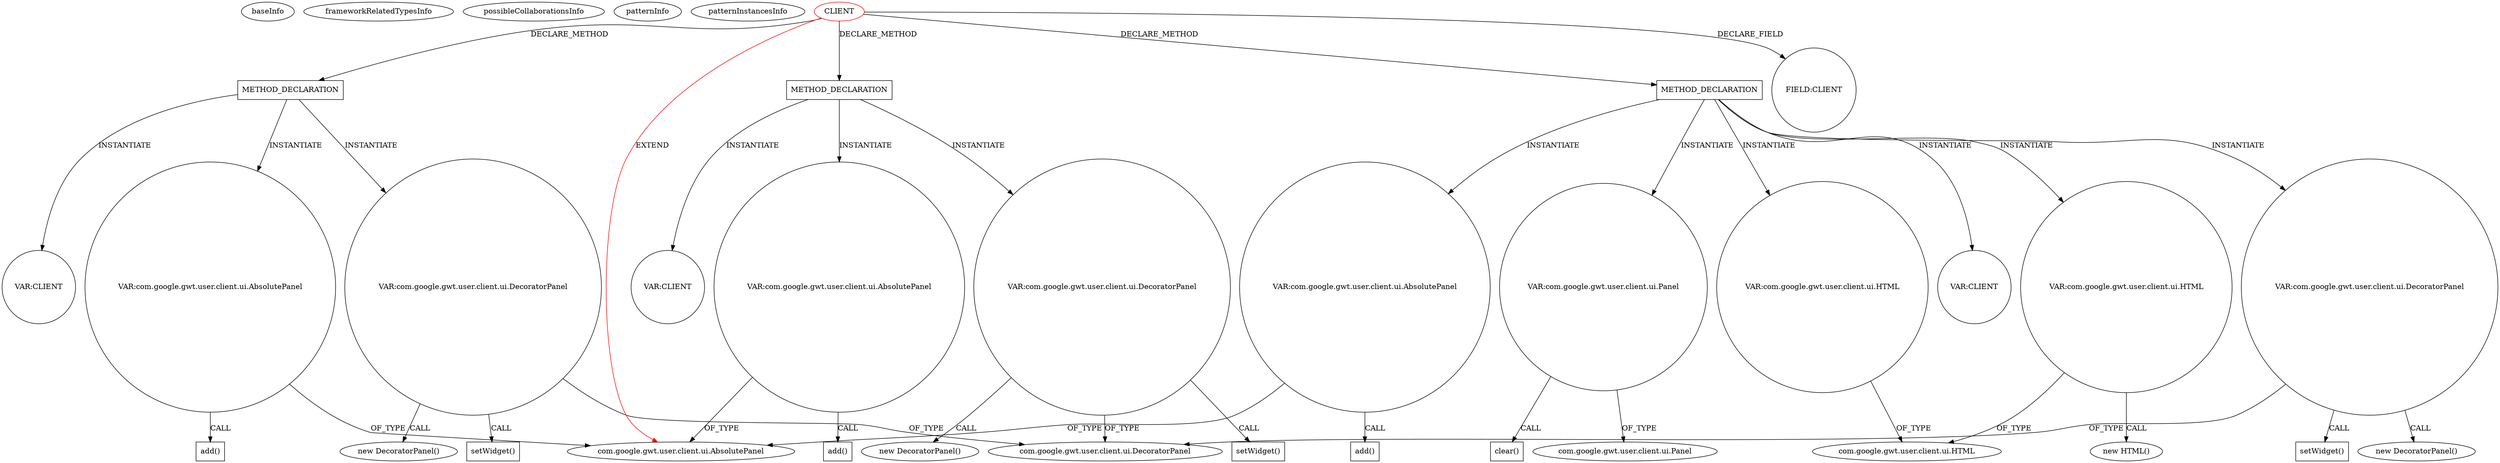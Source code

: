 digraph {
baseInfo[graphId=1017,category="pattern",isAnonymous=false,possibleRelation=false]
frameworkRelatedTypesInfo[0="com.google.gwt.user.client.ui.AbsolutePanel"]
possibleCollaborationsInfo[]
patternInfo[frequency=2.0,patternRootClient=0]
patternInstancesInfo[0="MainMain-ChatCafeine~/MainMain-ChatCafeine/ChatCafeine-master/ChatCafeine/src/sources/client/vue/profil/ProfilPanel.java~ProfilPanel~278",1="MainMain-ChatCafeine~/MainMain-ChatCafeine/ChatCafeine-master/ChatCafeine/src/sources/client/vue/coffeeRoom/CoffeeRoomPanel.java~CoffeeRoomPanel~230"]
298[label="new DecoratorPanel()",vertexType="CONSTRUCTOR_CALL",isFrameworkType=false]
299[label="VAR:com.google.gwt.user.client.ui.DecoratorPanel",vertexType="VARIABLE_EXPRESION",isFrameworkType=false,shape=circle]
302[label="setWidget()",vertexType="INSIDE_CALL",isFrameworkType=false,shape=box]
288[label="METHOD_DECLARATION",vertexType="CLIENT_METHOD_DECLARATION",isFrameworkType=false,shape=box]
0[label="CLIENT",vertexType="ROOT_CLIENT_CLASS_DECLARATION",isFrameworkType=false,color=red]
1[label="com.google.gwt.user.client.ui.AbsolutePanel",vertexType="FRAMEWORK_CLASS_TYPE",isFrameworkType=false]
309[label="VAR:CLIENT",vertexType="VARIABLE_EXPRESION",isFrameworkType=false,shape=circle]
2[label="FIELD:CLIENT",vertexType="FIELD_DECLARATION",isFrameworkType=false,shape=circle]
26[label="VAR:com.google.gwt.user.client.ui.AbsolutePanel",vertexType="VARIABLE_EXPRESION",isFrameworkType=false,shape=circle]
27[label="add()",vertexType="INSIDE_CALL",isFrameworkType=false,shape=box]
303[label="VAR:com.google.gwt.user.client.ui.AbsolutePanel",vertexType="VARIABLE_EXPRESION",isFrameworkType=false,shape=circle]
304[label="add()",vertexType="INSIDE_CALL",isFrameworkType=false,shape=box]
42[label="VAR:com.google.gwt.user.client.ui.AbsolutePanel",vertexType="VARIABLE_EXPRESION",isFrameworkType=false,shape=circle]
43[label="add()",vertexType="INSIDE_CALL",isFrameworkType=false,shape=box]
20[label="com.google.gwt.user.client.ui.DecoratorPanel",vertexType="FRAMEWORK_CLASS_TYPE",isFrameworkType=false]
19[label="VAR:com.google.gwt.user.client.ui.DecoratorPanel",vertexType="VARIABLE_EXPRESION",isFrameworkType=false,shape=circle]
22[label="setWidget()",vertexType="INSIDE_CALL",isFrameworkType=false,shape=box]
18[label="new DecoratorPanel()",vertexType="CONSTRUCTOR_CALL",isFrameworkType=false]
29[label="METHOD_DECLARATION",vertexType="CLIENT_METHOD_DECLARATION",isFrameworkType=false,shape=box]
38[label="VAR:com.google.gwt.user.client.ui.DecoratorPanel",vertexType="VARIABLE_EXPRESION",isFrameworkType=false,shape=circle]
41[label="setWidget()",vertexType="INSIDE_CALL",isFrameworkType=false,shape=box]
48[label="VAR:CLIENT",vertexType="VARIABLE_EXPRESION",isFrameworkType=false,shape=circle]
37[label="new DecoratorPanel()",vertexType="CONSTRUCTOR_CALL",isFrameworkType=false]
158[label="VAR:com.google.gwt.user.client.ui.Panel",vertexType="VARIABLE_EXPRESION",isFrameworkType=false,shape=circle]
160[label="com.google.gwt.user.client.ui.Panel",vertexType="FRAMEWORK_CLASS_TYPE",isFrameworkType=false]
17[label="METHOD_DECLARATION",vertexType="CLIENT_METHOD_DECLARATION",isFrameworkType=false,shape=box]
24[label="VAR:CLIENT",vertexType="VARIABLE_EXPRESION",isFrameworkType=false,shape=circle]
159[label="clear()",vertexType="INSIDE_CALL",isFrameworkType=false,shape=box]
208[label="VAR:com.google.gwt.user.client.ui.HTML",vertexType="VARIABLE_EXPRESION",isFrameworkType=false,shape=circle]
207[label="new HTML()",vertexType="CONSTRUCTOR_CALL",isFrameworkType=false]
53[label="com.google.gwt.user.client.ui.HTML",vertexType="FRAMEWORK_CLASS_TYPE",isFrameworkType=false]
190[label="VAR:com.google.gwt.user.client.ui.HTML",vertexType="VARIABLE_EXPRESION",isFrameworkType=false,shape=circle]
42->43[label="CALL"]
158->159[label="CALL"]
26->1[label="OF_TYPE"]
38->20[label="OF_TYPE"]
303->1[label="OF_TYPE"]
288->309[label="INSTANTIATE"]
208->53[label="OF_TYPE"]
17->26[label="INSTANTIATE"]
29->38[label="INSTANTIATE"]
17->24[label="INSTANTIATE"]
17->19[label="INSTANTIATE"]
19->20[label="OF_TYPE"]
288->303[label="INSTANTIATE"]
299->20[label="OF_TYPE"]
26->27[label="CALL"]
299->302[label="CALL"]
0->29[label="DECLARE_METHOD"]
29->48[label="INSTANTIATE"]
29->42[label="INSTANTIATE"]
299->298[label="CALL"]
19->18[label="CALL"]
38->37[label="CALL"]
288->299[label="INSTANTIATE"]
38->41[label="CALL"]
190->53[label="OF_TYPE"]
29->190[label="INSTANTIATE"]
19->22[label="CALL"]
42->1[label="OF_TYPE"]
0->17[label="DECLARE_METHOD"]
29->158[label="INSTANTIATE"]
0->288[label="DECLARE_METHOD"]
0->2[label="DECLARE_FIELD"]
158->160[label="OF_TYPE"]
208->207[label="CALL"]
29->208[label="INSTANTIATE"]
0->1[label="EXTEND",color=red]
303->304[label="CALL"]
}
